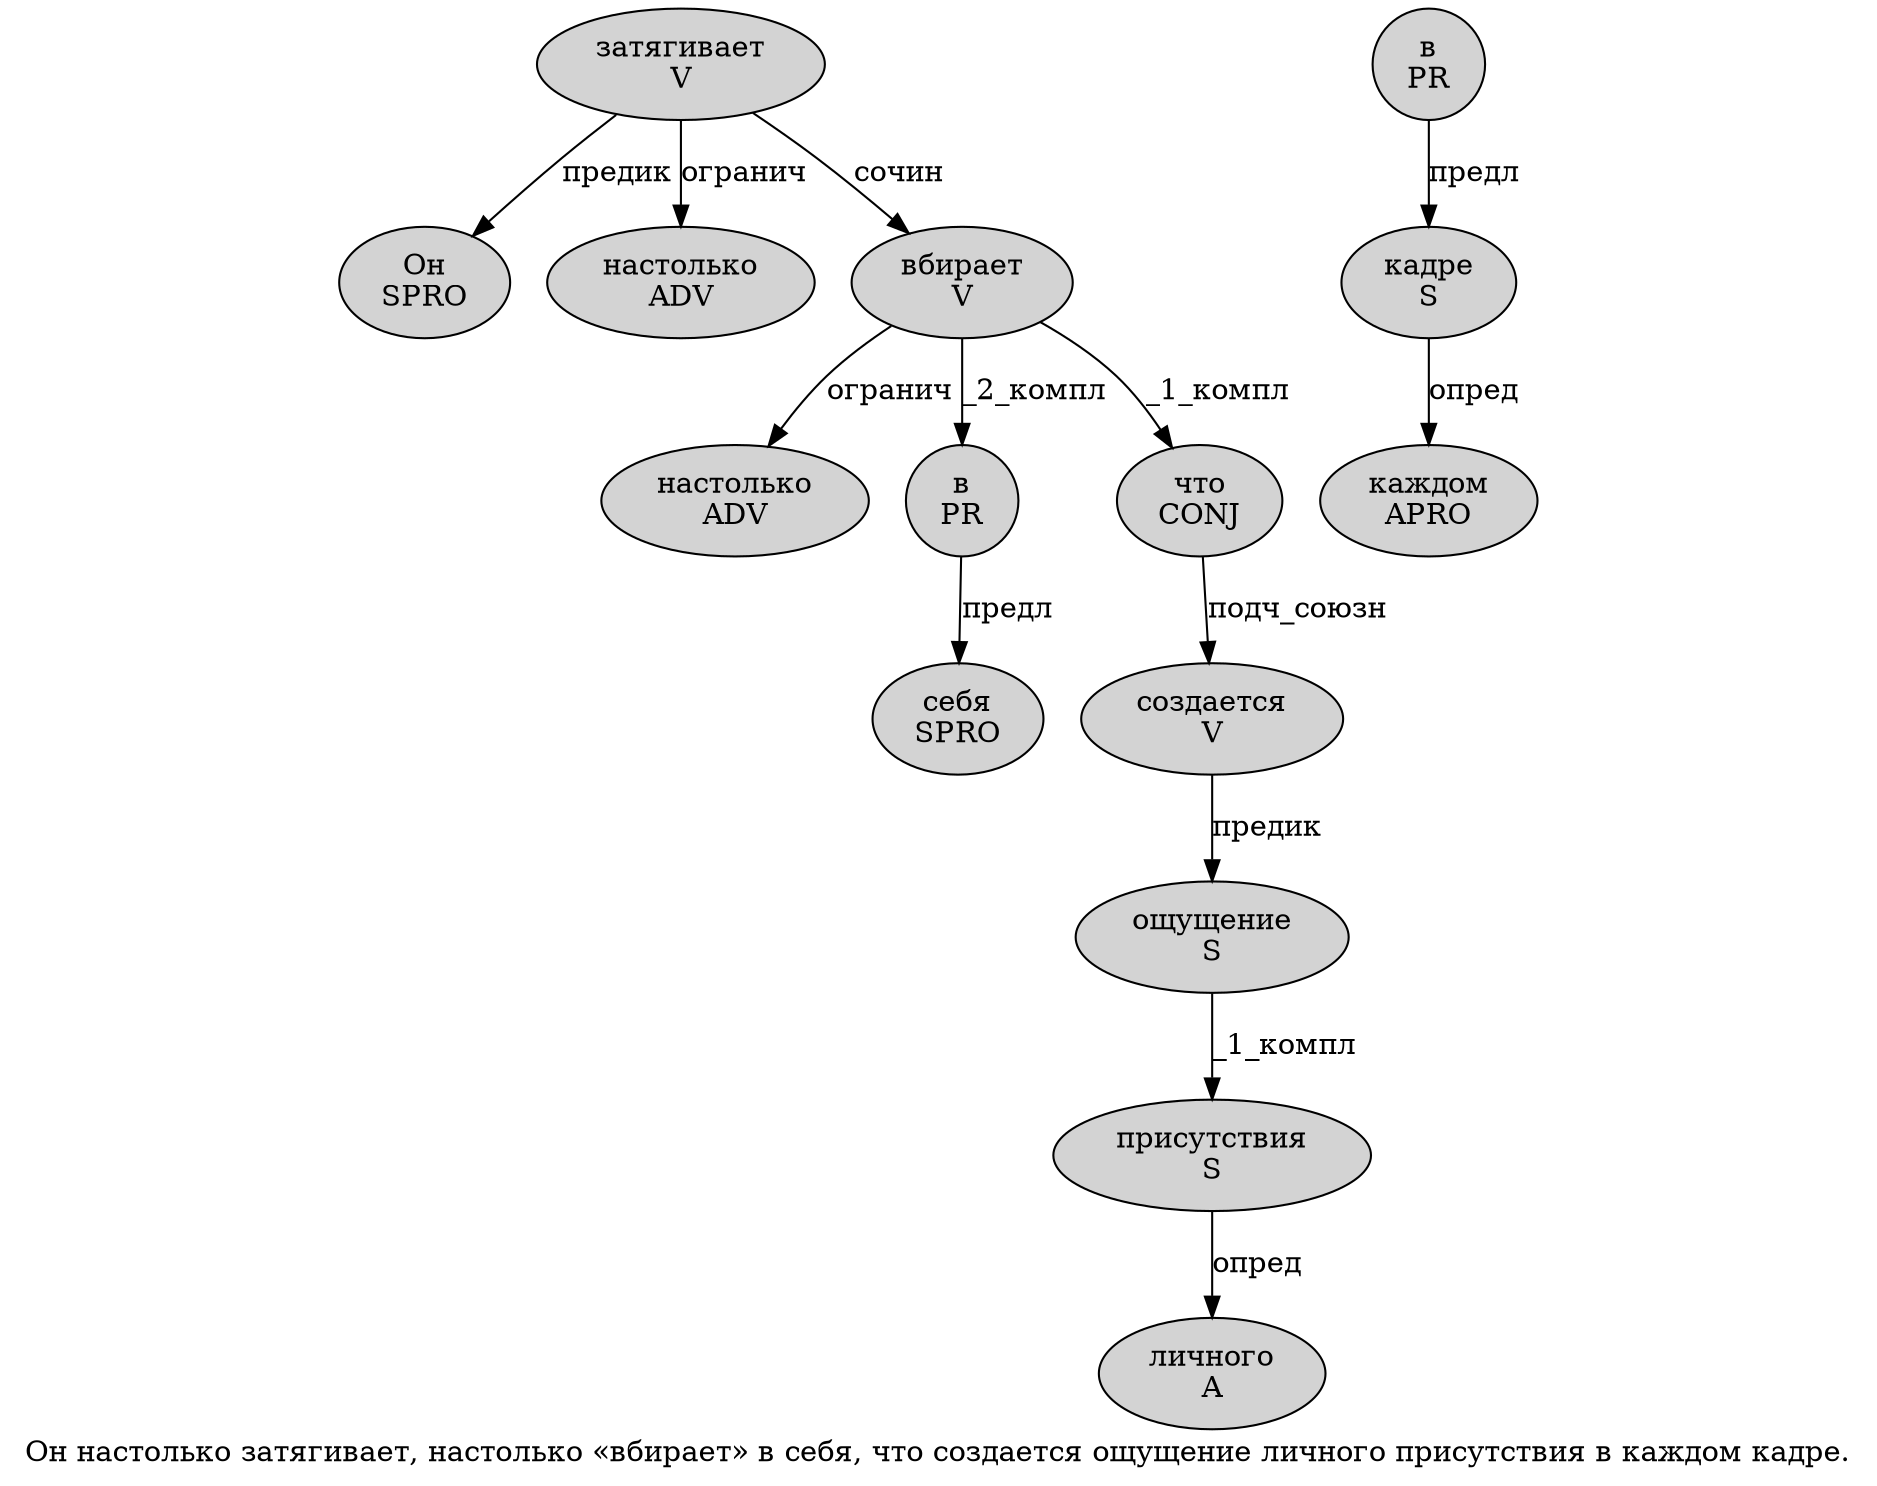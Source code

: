 digraph SENTENCE_1799 {
	graph [label="Он настолько затягивает, настолько «вбирает» в себя, что создается ощущение личного присутствия в каждом кадре."]
	node [style=filled]
		0 [label="Он
SPRO" color="" fillcolor=lightgray penwidth=1 shape=ellipse]
		1 [label="настолько
ADV" color="" fillcolor=lightgray penwidth=1 shape=ellipse]
		2 [label="затягивает
V" color="" fillcolor=lightgray penwidth=1 shape=ellipse]
		4 [label="настолько
ADV" color="" fillcolor=lightgray penwidth=1 shape=ellipse]
		6 [label="вбирает
V" color="" fillcolor=lightgray penwidth=1 shape=ellipse]
		8 [label="в
PR" color="" fillcolor=lightgray penwidth=1 shape=ellipse]
		9 [label="себя
SPRO" color="" fillcolor=lightgray penwidth=1 shape=ellipse]
		11 [label="что
CONJ" color="" fillcolor=lightgray penwidth=1 shape=ellipse]
		12 [label="создается
V" color="" fillcolor=lightgray penwidth=1 shape=ellipse]
		13 [label="ощущение
S" color="" fillcolor=lightgray penwidth=1 shape=ellipse]
		14 [label="личного
A" color="" fillcolor=lightgray penwidth=1 shape=ellipse]
		15 [label="присутствия
S" color="" fillcolor=lightgray penwidth=1 shape=ellipse]
		16 [label="в
PR" color="" fillcolor=lightgray penwidth=1 shape=ellipse]
		17 [label="каждом
APRO" color="" fillcolor=lightgray penwidth=1 shape=ellipse]
		18 [label="кадре
S" color="" fillcolor=lightgray penwidth=1 shape=ellipse]
			2 -> 0 [label="предик"]
			2 -> 1 [label="огранич"]
			2 -> 6 [label="сочин"]
			16 -> 18 [label="предл"]
			18 -> 17 [label="опред"]
			12 -> 13 [label="предик"]
			11 -> 12 [label="подч_союзн"]
			15 -> 14 [label="опред"]
			13 -> 15 [label="_1_компл"]
			6 -> 4 [label="огранич"]
			6 -> 8 [label="_2_компл"]
			6 -> 11 [label="_1_компл"]
			8 -> 9 [label="предл"]
}